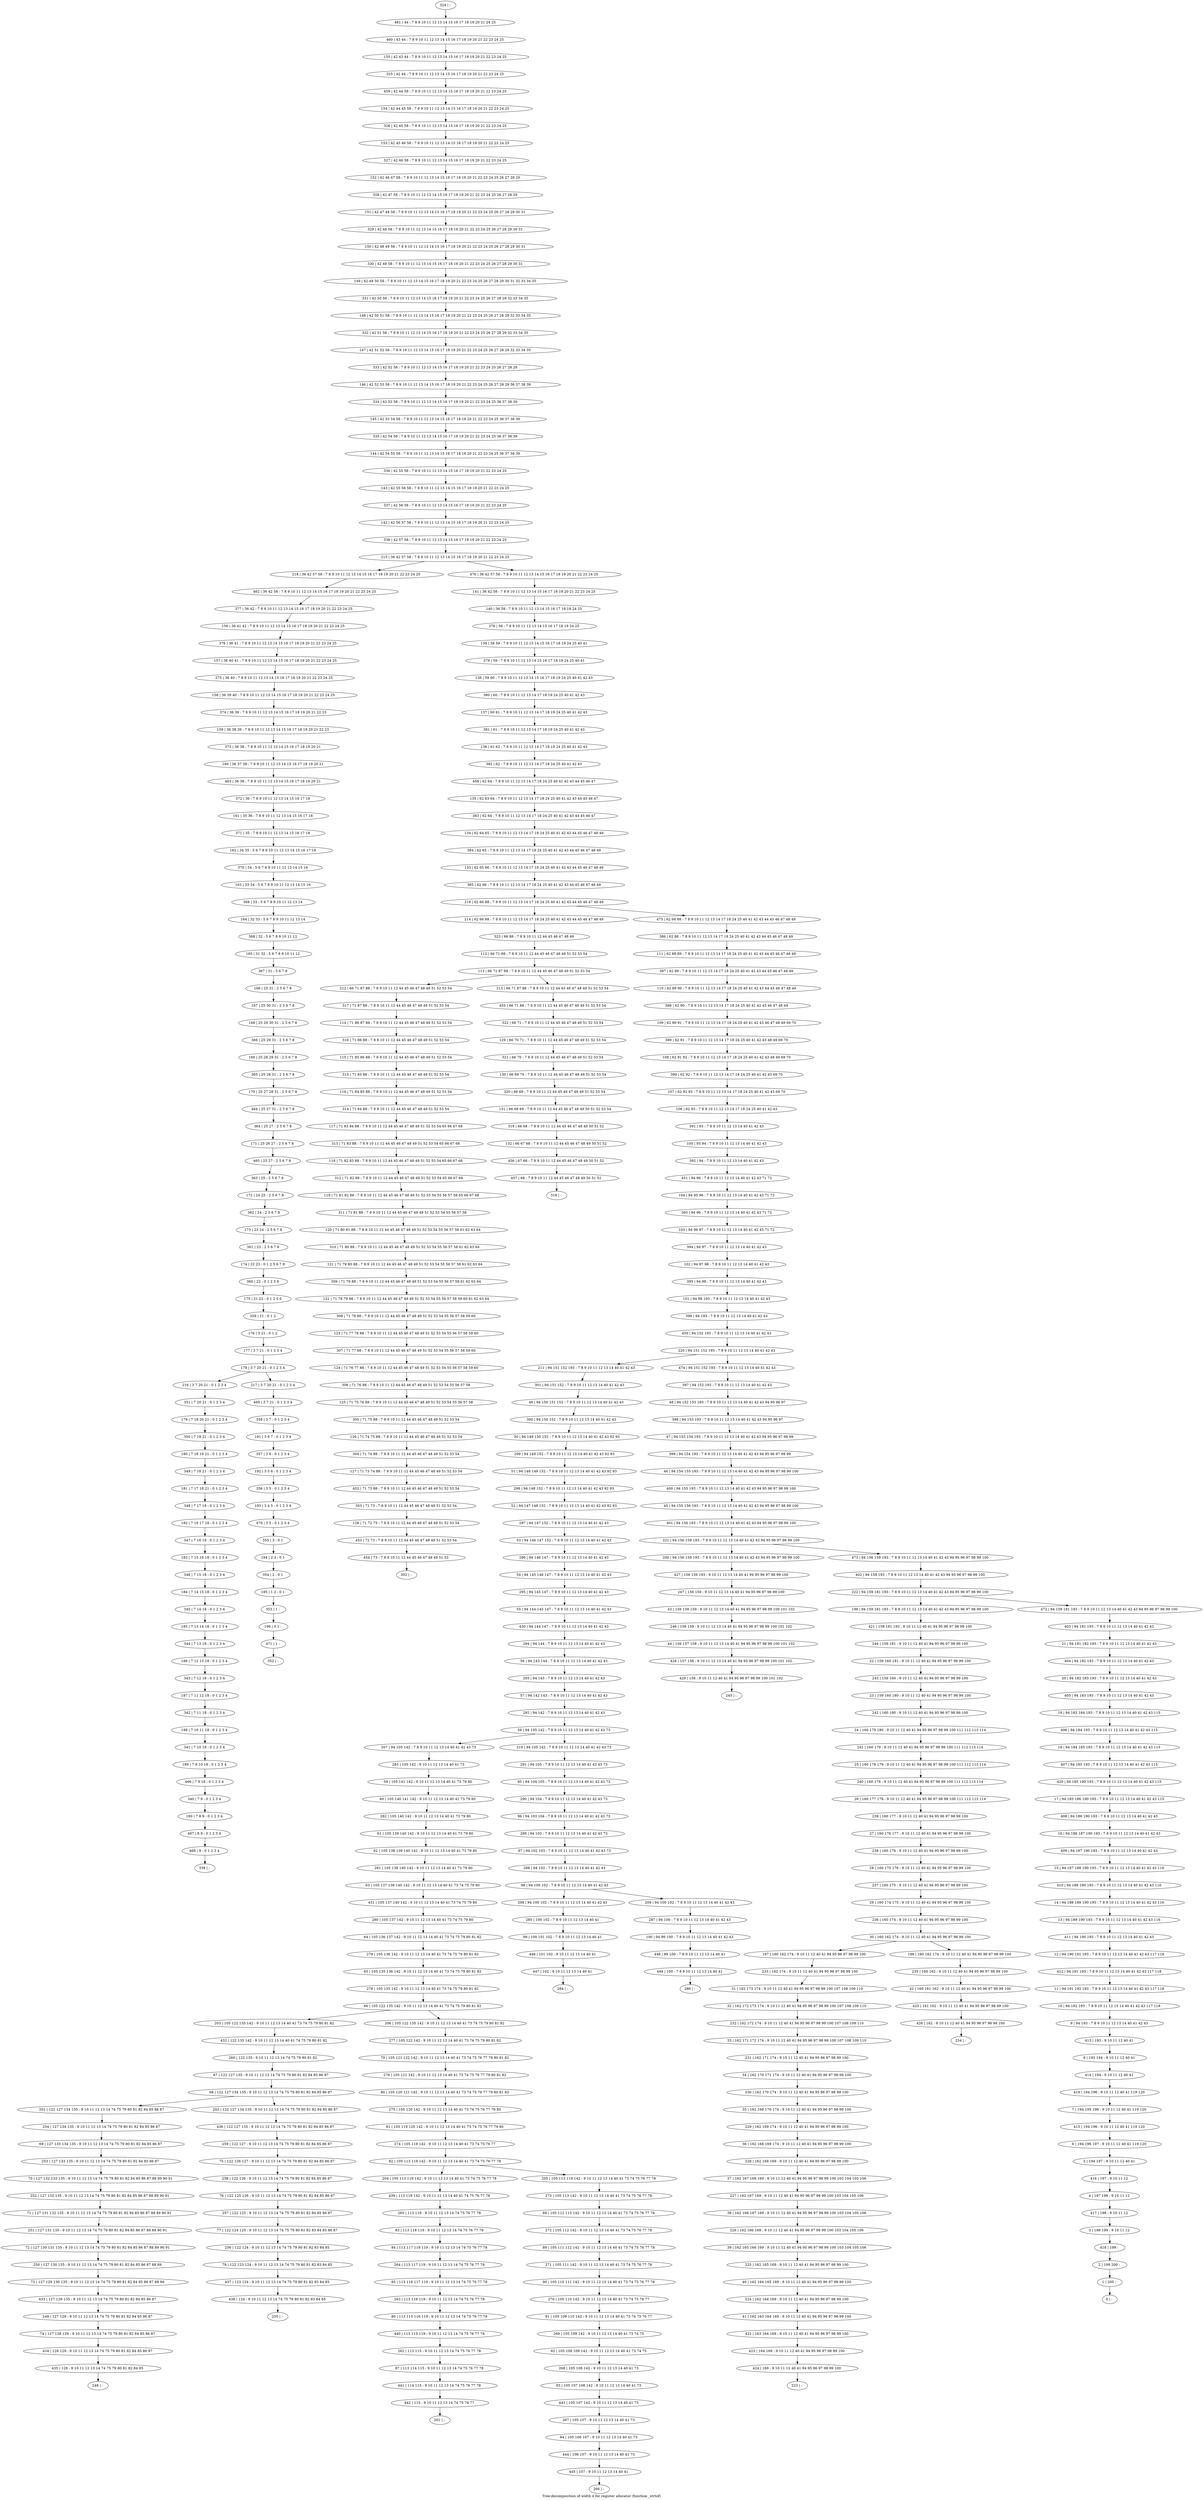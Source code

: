 digraph G {
graph [label="Tree-decomposition of width 4 for register allocator (function _strtof)"]
0[label="0 | : "];
1[label="1 | 200 : "];
2[label="2 | 199 200 : "];
3[label="3 | 198 199 : 9 10 11 12 "];
4[label="4 | 197 198 : 9 10 11 12 "];
5[label="5 | 194 197 : 9 10 11 12 40 41 "];
6[label="6 | 194 196 197 : 9 10 11 12 40 41 119 120 "];
7[label="7 | 194 195 196 : 9 10 11 12 40 41 119 120 "];
8[label="8 | 193 194 : 9 10 11 12 40 41 "];
9[label="9 | 94 193 : 7 8 9 10 11 12 13 14 40 41 42 43 "];
10[label="10 | 94 192 193 : 7 8 9 10 11 12 13 14 40 41 42 43 117 118 "];
11[label="11 | 94 191 192 193 : 7 8 9 10 11 12 13 14 40 41 42 43 117 118 "];
12[label="12 | 94 190 191 193 : 7 8 9 10 11 12 13 14 40 41 42 43 117 118 "];
13[label="13 | 94 189 190 193 : 7 8 9 10 11 12 13 14 40 41 42 43 116 "];
14[label="14 | 94 188 189 190 193 : 7 8 9 10 11 12 13 14 40 41 42 43 116 "];
15[label="15 | 94 187 188 190 193 : 7 8 9 10 11 12 13 14 40 41 42 43 116 "];
16[label="16 | 94 186 187 190 193 : 7 8 9 10 11 12 13 14 40 41 42 43 "];
17[label="17 | 94 185 186 190 193 : 7 8 9 10 11 12 13 14 40 41 42 43 115 "];
18[label="18 | 94 184 185 193 : 7 8 9 10 11 12 13 14 40 41 42 43 115 "];
19[label="19 | 94 183 184 193 : 7 8 9 10 11 12 13 14 40 41 42 43 115 "];
20[label="20 | 94 182 183 193 : 7 8 9 10 11 12 13 14 40 41 42 43 "];
21[label="21 | 94 181 182 193 : 7 8 9 10 11 12 13 14 40 41 42 43 "];
22[label="22 | 159 160 181 : 9 10 11 12 40 41 94 95 96 97 98 99 100 "];
23[label="23 | 159 160 180 : 9 10 11 12 40 41 94 95 96 97 98 99 100 "];
24[label="24 | 160 179 180 : 9 10 11 12 40 41 94 95 96 97 98 99 100 111 112 113 114 "];
25[label="25 | 160 178 179 : 9 10 11 12 40 41 94 95 96 97 98 99 100 111 112 113 114 "];
26[label="26 | 160 177 178 : 9 10 11 12 40 41 94 95 96 97 98 99 100 111 112 113 114 "];
27[label="27 | 160 176 177 : 9 10 11 12 40 41 94 95 96 97 98 99 100 "];
28[label="28 | 160 175 176 : 9 10 11 12 40 41 94 95 96 97 98 99 100 "];
29[label="29 | 160 174 175 : 9 10 11 12 40 41 94 95 96 97 98 99 100 "];
30[label="30 | 160 162 174 : 9 10 11 12 40 41 94 95 96 97 98 99 100 "];
31[label="31 | 162 173 174 : 9 10 11 12 40 41 94 95 96 97 98 99 100 107 108 109 110 "];
32[label="32 | 162 172 173 174 : 9 10 11 12 40 41 94 95 96 97 98 99 100 107 108 109 110 "];
33[label="33 | 162 171 172 174 : 9 10 11 12 40 41 94 95 96 97 98 99 100 107 108 109 110 "];
34[label="34 | 162 170 171 174 : 9 10 11 12 40 41 94 95 96 97 98 99 100 "];
35[label="35 | 162 169 170 174 : 9 10 11 12 40 41 94 95 96 97 98 99 100 "];
36[label="36 | 162 168 169 174 : 9 10 11 12 40 41 94 95 96 97 98 99 100 "];
37[label="37 | 162 167 168 169 : 9 10 11 12 40 41 94 95 96 97 98 99 100 103 104 105 106 "];
38[label="38 | 162 166 167 169 : 9 10 11 12 40 41 94 95 96 97 98 99 100 103 104 105 106 "];
39[label="39 | 162 165 166 169 : 9 10 11 12 40 41 94 95 96 97 98 99 100 103 104 105 106 "];
40[label="40 | 162 164 165 169 : 9 10 11 12 40 41 94 95 96 97 98 99 100 "];
41[label="41 | 162 163 164 169 : 9 10 11 12 40 41 94 95 96 97 98 99 100 "];
42[label="42 | 160 161 162 : 9 10 11 12 40 41 94 95 96 97 98 99 100 "];
43[label="43 | 156 158 159 : 9 10 11 12 13 14 40 41 94 95 96 97 98 99 100 101 102 "];
44[label="44 | 156 157 158 : 9 10 11 12 13 14 40 41 94 95 96 97 98 99 100 101 102 "];
45[label="45 | 94 155 156 193 : 7 8 9 10 11 12 13 14 40 41 42 43 94 95 96 97 98 99 100 "];
46[label="46 | 94 154 155 193 : 7 8 9 10 11 12 13 14 40 41 42 43 94 95 96 97 98 99 100 "];
47[label="47 | 94 153 154 193 : 7 8 9 10 11 12 13 14 40 41 42 43 94 95 96 97 98 99 "];
48[label="48 | 94 152 153 193 : 7 8 9 10 11 12 13 14 40 41 42 43 94 95 96 97 "];
49[label="49 | 94 150 151 152 : 7 8 9 10 11 12 13 14 40 41 42 43 "];
50[label="50 | 94 149 150 152 : 7 8 9 10 11 12 13 14 40 41 42 43 92 93 "];
51[label="51 | 94 148 149 152 : 7 8 9 10 11 12 13 14 40 41 42 43 92 93 "];
52[label="52 | 94 147 148 152 : 7 8 9 10 11 12 13 14 40 41 42 43 92 93 "];
53[label="53 | 94 146 147 152 : 7 8 9 10 11 12 13 14 40 41 42 43 "];
54[label="54 | 94 145 146 147 : 7 8 9 10 11 12 13 14 40 41 42 43 "];
55[label="55 | 94 144 145 147 : 7 8 9 10 11 12 13 14 40 41 42 43 "];
56[label="56 | 94 143 144 : 7 8 9 10 11 12 13 14 40 41 42 43 "];
57[label="57 | 94 142 143 : 7 8 9 10 11 12 13 14 40 41 42 43 "];
58[label="58 | 94 105 142 : 7 8 9 10 11 12 13 14 40 41 42 43 73 "];
59[label="59 | 105 141 142 : 9 10 11 12 13 14 40 41 73 79 80 "];
60[label="60 | 105 140 141 142 : 9 10 11 12 13 14 40 41 73 79 80 "];
61[label="61 | 105 139 140 142 : 9 10 11 12 13 14 40 41 73 79 80 "];
62[label="62 | 105 138 139 140 142 : 9 10 11 12 13 14 40 41 73 79 80 "];
63[label="63 | 105 137 138 140 142 : 9 10 11 12 13 14 40 41 73 74 75 79 80 "];
64[label="64 | 105 136 137 142 : 9 10 11 12 13 14 40 41 73 74 75 79 80 81 82 "];
65[label="65 | 105 135 136 142 : 9 10 11 12 13 14 40 41 73 74 75 79 80 81 82 "];
66[label="66 | 105 122 135 142 : 9 10 11 12 13 14 40 41 73 74 75 79 80 81 82 "];
67[label="67 | 122 127 135 : 9 10 11 12 13 14 74 75 79 80 81 82 84 85 86 87 "];
68[label="68 | 122 127 134 135 : 9 10 11 12 13 14 74 75 79 80 81 82 84 85 86 87 "];
69[label="69 | 127 133 134 135 : 9 10 11 12 13 14 74 75 79 80 81 82 84 85 86 87 "];
70[label="70 | 127 132 133 135 : 9 10 11 12 13 14 74 75 79 80 81 82 84 85 86 87 88 89 90 91 "];
71[label="71 | 127 131 132 135 : 9 10 11 12 13 14 74 75 79 80 81 82 84 85 86 87 88 89 90 91 "];
72[label="72 | 127 130 131 135 : 9 10 11 12 13 14 74 75 79 80 81 82 84 85 86 87 88 89 90 91 "];
73[label="73 | 127 129 130 135 : 9 10 11 12 13 14 74 75 79 80 81 82 84 85 86 87 88 89 "];
74[label="74 | 127 128 129 : 9 10 11 12 13 14 74 75 79 80 81 82 84 85 86 87 "];
75[label="75 | 122 126 127 : 9 10 11 12 13 14 74 75 79 80 81 82 84 85 86 87 "];
76[label="76 | 122 125 126 : 9 10 11 12 13 14 74 75 79 80 81 82 84 85 86 87 "];
77[label="77 | 122 124 125 : 9 10 11 12 13 14 74 75 79 80 81 82 83 84 85 86 87 "];
78[label="78 | 122 123 124 : 9 10 11 12 13 14 74 75 79 80 81 82 83 84 85 "];
79[label="79 | 105 121 122 142 : 9 10 11 12 13 14 40 41 73 74 75 76 77 79 80 81 82 "];
80[label="80 | 105 120 121 142 : 9 10 11 12 13 14 40 41 73 74 75 76 77 79 80 81 82 "];
81[label="81 | 105 119 120 142 : 9 10 11 12 13 14 40 41 73 74 75 76 77 79 80 "];
82[label="82 | 105 113 119 142 : 9 10 11 12 13 14 40 41 73 74 75 76 77 78 "];
83[label="83 | 113 118 119 : 9 10 11 12 13 14 74 75 76 77 78 "];
84[label="84 | 113 117 118 119 : 9 10 11 12 13 14 74 75 76 77 78 "];
85[label="85 | 113 116 117 119 : 9 10 11 12 13 14 74 75 76 77 78 "];
86[label="86 | 113 115 116 119 : 9 10 11 12 13 14 74 75 76 77 78 "];
87[label="87 | 113 114 115 : 9 10 11 12 13 14 74 75 76 77 78 "];
88[label="88 | 105 112 113 142 : 9 10 11 12 13 14 40 41 73 74 75 76 77 78 "];
89[label="89 | 105 111 112 142 : 9 10 11 12 13 14 40 41 73 74 75 76 77 78 "];
90[label="90 | 105 110 111 142 : 9 10 11 12 13 14 40 41 73 74 75 76 77 78 "];
91[label="91 | 105 109 110 142 : 9 10 11 12 13 14 40 41 73 74 75 76 77 "];
92[label="92 | 105 108 109 142 : 9 10 11 12 13 14 40 41 73 74 75 "];
93[label="93 | 105 107 108 142 : 9 10 11 12 13 14 40 41 73 "];
94[label="94 | 105 106 107 : 9 10 11 12 13 14 40 41 73 "];
95[label="95 | 94 104 105 : 7 8 9 10 11 12 13 14 40 41 42 43 73 "];
96[label="96 | 94 103 104 : 7 8 9 10 11 12 13 14 40 41 42 43 73 "];
97[label="97 | 94 102 103 : 7 8 9 10 11 12 13 14 40 41 42 43 73 "];
98[label="98 | 94 100 102 : 7 8 9 10 11 12 13 14 40 41 42 43 "];
99[label="99 | 100 101 102 : 7 8 9 10 11 12 13 14 40 41 "];
100[label="100 | 94 99 100 : 7 8 9 10 11 12 13 14 40 41 42 43 "];
101[label="101 | 94 98 193 : 7 8 9 10 11 12 13 14 40 41 42 43 "];
102[label="102 | 94 97 98 : 7 8 9 10 11 12 13 14 40 41 42 43 "];
103[label="103 | 94 96 97 : 7 8 9 10 11 12 13 14 40 41 42 43 71 72 "];
104[label="104 | 94 95 96 : 7 8 9 10 11 12 13 14 40 41 42 43 71 72 "];
105[label="105 | 93 94 : 7 8 9 10 11 12 13 14 40 41 42 43 "];
106[label="106 | 62 93 : 7 8 9 10 11 12 13 14 17 18 24 25 40 41 42 43 "];
107[label="107 | 62 92 93 : 7 8 9 10 11 12 13 14 17 18 24 25 40 41 42 43 69 70 "];
108[label="108 | 62 91 92 : 7 8 9 10 11 12 13 14 17 18 24 25 40 41 42 43 48 49 69 70 "];
109[label="109 | 62 90 91 : 7 8 9 10 11 12 13 14 17 18 24 25 40 41 42 43 46 47 48 49 69 70 "];
110[label="110 | 62 89 90 : 7 8 9 10 11 12 13 14 17 18 24 25 40 41 42 43 44 45 46 47 48 49 "];
111[label="111 | 62 88 89 : 7 8 9 10 11 12 13 14 17 18 24 25 40 41 42 43 44 45 46 47 48 49 "];
112[label="112 | 66 71 88 : 7 8 9 10 11 12 44 45 46 47 48 49 51 52 53 54 "];
113[label="113 | 66 71 87 88 : 7 8 9 10 11 12 44 45 46 47 48 49 51 52 53 54 "];
114[label="114 | 71 86 87 88 : 7 8 9 10 11 12 44 45 46 47 48 49 51 52 53 54 "];
115[label="115 | 71 85 86 88 : 7 8 9 10 11 12 44 45 46 47 48 49 51 52 53 54 "];
116[label="116 | 71 84 85 88 : 7 8 9 10 11 12 44 45 46 47 48 49 51 52 53 54 "];
117[label="117 | 71 83 84 88 : 7 8 9 10 11 12 44 45 46 47 48 49 51 52 53 54 65 66 67 68 "];
118[label="118 | 71 82 83 88 : 7 8 9 10 11 12 44 45 46 47 48 49 51 52 53 54 65 66 67 68 "];
119[label="119 | 71 81 82 88 : 7 8 9 10 11 12 44 45 46 47 48 49 51 52 53 54 55 56 57 58 65 66 67 68 "];
120[label="120 | 71 80 81 88 : 7 8 9 10 11 12 44 45 46 47 48 49 51 52 53 54 55 56 57 58 61 62 63 64 "];
121[label="121 | 71 79 80 88 : 7 8 9 10 11 12 44 45 46 47 48 49 51 52 53 54 55 56 57 58 61 62 63 64 "];
122[label="122 | 71 78 79 88 : 7 8 9 10 11 12 44 45 46 47 48 49 51 52 53 54 55 56 57 58 59 60 61 62 63 64 "];
123[label="123 | 71 77 78 88 : 7 8 9 10 11 12 44 45 46 47 48 49 51 52 53 54 55 56 57 58 59 60 "];
124[label="124 | 71 76 77 88 : 7 8 9 10 11 12 44 45 46 47 48 49 51 52 53 54 55 56 57 58 59 60 "];
125[label="125 | 71 75 76 88 : 7 8 9 10 11 12 44 45 46 47 48 49 51 52 53 54 55 56 57 58 "];
126[label="126 | 71 74 75 88 : 7 8 9 10 11 12 44 45 46 47 48 49 51 52 53 54 "];
127[label="127 | 71 73 74 88 : 7 8 9 10 11 12 44 45 46 47 48 49 51 52 53 54 "];
128[label="128 | 71 72 73 : 7 8 9 10 11 12 44 45 46 47 48 49 51 52 53 54 "];
129[label="129 | 66 70 71 : 7 8 9 10 11 12 44 45 46 47 48 49 51 52 53 54 "];
130[label="130 | 66 69 70 : 7 8 9 10 11 12 44 45 46 47 48 49 51 52 53 54 "];
131[label="131 | 66 68 69 : 7 8 9 10 11 12 44 45 46 47 48 49 50 51 52 53 54 "];
132[label="132 | 66 67 68 : 7 8 9 10 11 12 44 45 46 47 48 49 50 51 52 "];
133[label="133 | 62 65 66 : 7 8 9 10 11 12 13 14 17 18 24 25 40 41 42 43 44 45 46 47 48 49 "];
134[label="134 | 62 64 65 : 7 8 9 10 11 12 13 14 17 18 24 25 40 41 42 43 44 45 46 47 48 49 "];
135[label="135 | 62 63 64 : 7 8 9 10 11 12 13 14 17 18 24 25 40 41 42 43 44 45 46 47 "];
136[label="136 | 61 62 : 7 8 9 10 11 12 13 14 17 18 19 24 25 40 41 42 43 "];
137[label="137 | 60 61 : 7 8 9 10 11 12 13 14 17 18 19 24 25 40 41 42 43 "];
138[label="138 | 59 60 : 7 8 9 10 11 12 13 14 15 16 17 18 19 24 25 40 41 42 43 "];
139[label="139 | 58 59 : 7 8 9 10 11 12 13 14 15 16 17 18 19 24 25 40 41 "];
140[label="140 | 36 58 : 7 8 9 10 11 12 13 14 15 16 17 18 19 24 25 "];
141[label="141 | 36 42 58 : 7 8 9 10 11 12 13 14 15 16 17 18 19 20 21 22 23 24 25 "];
142[label="142 | 42 56 57 58 : 7 8 9 10 11 12 13 14 15 16 17 18 19 20 21 22 23 24 25 "];
143[label="143 | 42 55 56 58 : 7 8 9 10 11 12 13 14 15 16 17 18 19 20 21 22 23 24 25 "];
144[label="144 | 42 54 55 58 : 7 8 9 10 11 12 13 14 15 16 17 18 19 20 21 22 23 24 25 36 37 38 39 "];
145[label="145 | 42 53 54 58 : 7 8 9 10 11 12 13 14 15 16 17 18 19 20 21 22 23 24 25 36 37 38 39 "];
146[label="146 | 42 52 53 58 : 7 8 9 10 11 12 13 14 15 16 17 18 19 20 21 22 23 24 25 26 27 28 29 36 37 38 39 "];
147[label="147 | 42 51 52 58 : 7 8 9 10 11 12 13 14 15 16 17 18 19 20 21 22 23 24 25 26 27 28 29 32 33 34 35 "];
148[label="148 | 42 50 51 58 : 7 8 9 10 11 12 13 14 15 16 17 18 19 20 21 22 23 24 25 26 27 28 29 32 33 34 35 "];
149[label="149 | 42 49 50 58 : 7 8 9 10 11 12 13 14 15 16 17 18 19 20 21 22 23 24 25 26 27 28 29 30 31 32 33 34 35 "];
150[label="150 | 42 48 49 58 : 7 8 9 10 11 12 13 14 15 16 17 18 19 20 21 22 23 24 25 26 27 28 29 30 31 "];
151[label="151 | 42 47 48 58 : 7 8 9 10 11 12 13 14 15 16 17 18 19 20 21 22 23 24 25 26 27 28 29 30 31 "];
152[label="152 | 42 46 47 58 : 7 8 9 10 11 12 13 14 15 16 17 18 19 20 21 22 23 24 25 26 27 28 29 "];
153[label="153 | 42 45 46 58 : 7 8 9 10 11 12 13 14 15 16 17 18 19 20 21 22 23 24 25 "];
154[label="154 | 42 44 45 58 : 7 8 9 10 11 12 13 14 15 16 17 18 19 20 21 22 23 24 25 "];
155[label="155 | 42 43 44 : 7 8 9 10 11 12 13 14 15 16 17 18 19 20 21 22 23 24 25 "];
156[label="156 | 36 41 42 : 7 8 9 10 11 12 13 14 15 16 17 18 19 20 21 22 23 24 25 "];
157[label="157 | 36 40 41 : 7 8 9 10 11 12 13 14 15 16 17 18 19 20 21 22 23 24 25 "];
158[label="158 | 36 39 40 : 7 8 9 10 11 12 13 14 15 16 17 18 19 20 21 22 23 24 25 "];
159[label="159 | 36 38 39 : 7 8 9 10 11 12 13 14 15 16 17 18 19 20 21 22 23 "];
160[label="160 | 36 37 38 : 7 8 9 10 11 12 13 14 15 16 17 18 19 20 21 "];
161[label="161 | 35 36 : 7 8 9 10 11 12 13 14 15 16 17 18 "];
162[label="162 | 34 35 : 5 6 7 8 9 10 11 12 13 14 15 16 17 18 "];
163[label="163 | 33 34 : 5 6 7 8 9 10 11 12 13 14 15 16 "];
164[label="164 | 32 33 : 5 6 7 8 9 10 11 12 13 14 "];
165[label="165 | 31 32 : 5 6 7 8 9 10 11 12 "];
166[label="166 | 25 31 : 2 5 6 7 8 "];
167[label="167 | 25 30 31 : 2 5 6 7 8 "];
168[label="168 | 25 29 30 31 : 2 5 6 7 8 "];
169[label="169 | 25 28 29 31 : 2 5 6 7 8 "];
170[label="170 | 25 27 28 31 : 2 5 6 7 8 "];
171[label="171 | 25 26 27 : 2 5 6 7 8 "];
172[label="172 | 24 25 : 2 5 6 7 8 "];
173[label="173 | 23 24 : 2 5 6 7 8 "];
174[label="174 | 22 23 : 0 1 2 5 6 7 8 "];
175[label="175 | 21 22 : 0 1 2 5 6 "];
176[label="176 | 3 21 : 0 1 2 "];
177[label="177 | 3 7 21 : 0 1 2 3 4 "];
178[label="178 | 3 7 20 21 : 0 1 2 3 4 "];
179[label="179 | 7 19 20 21 : 0 1 2 3 4 "];
180[label="180 | 7 18 19 21 : 0 1 2 3 4 "];
181[label="181 | 7 17 18 21 : 0 1 2 3 4 "];
182[label="182 | 7 16 17 18 : 0 1 2 3 4 "];
183[label="183 | 7 15 16 18 : 0 1 2 3 4 "];
184[label="184 | 7 14 15 18 : 0 1 2 3 4 "];
185[label="185 | 7 13 14 18 : 0 1 2 3 4 "];
186[label="186 | 7 12 13 18 : 0 1 2 3 4 "];
187[label="187 | 7 11 12 18 : 0 1 2 3 4 "];
188[label="188 | 7 10 11 18 : 0 1 2 3 4 "];
189[label="189 | 7 9 10 18 : 0 1 2 3 4 "];
190[label="190 | 7 8 9 : 0 1 2 3 4 "];
191[label="191 | 3 6 7 : 0 1 2 3 4 "];
192[label="192 | 3 5 6 : 0 1 2 3 4 "];
193[label="193 | 3 4 5 : 0 1 2 3 4 "];
194[label="194 | 2 3 : 0 1 "];
195[label="195 | 1 2 : 0 1 "];
196[label="196 | 0 1 : "];
197[label="197 | 160 162 174 : 9 10 11 12 40 41 94 95 96 97 98 99 100 "];
198[label="198 | 160 162 174 : 9 10 11 12 40 41 94 95 96 97 98 99 100 "];
199[label="199 | 94 159 181 193 : 7 8 9 10 11 12 13 14 40 41 42 43 94 95 96 97 98 99 100 "];
200[label="200 | 94 156 159 193 : 7 8 9 10 11 12 13 14 40 41 42 43 94 95 96 97 98 99 100 "];
201[label="201 | 122 127 134 135 : 9 10 11 12 13 14 74 75 79 80 81 82 84 85 86 87 "];
202[label="202 | 122 127 134 135 : 9 10 11 12 13 14 74 75 79 80 81 82 84 85 86 87 "];
203[label="203 | 105 122 135 142 : 9 10 11 12 13 14 40 41 73 74 75 79 80 81 82 "];
204[label="204 | 105 113 119 142 : 9 10 11 12 13 14 40 41 73 74 75 76 77 78 "];
205[label="205 | 105 113 119 142 : 9 10 11 12 13 14 40 41 73 74 75 76 77 78 "];
206[label="206 | 105 122 135 142 : 9 10 11 12 13 14 40 41 73 74 75 79 80 81 82 "];
207[label="207 | 94 105 142 : 7 8 9 10 11 12 13 14 40 41 42 43 73 "];
208[label="208 | 94 100 102 : 7 8 9 10 11 12 13 14 40 41 42 43 "];
209[label="209 | 94 100 102 : 7 8 9 10 11 12 13 14 40 41 42 43 "];
210[label="210 | 94 105 142 : 7 8 9 10 11 12 13 14 40 41 42 43 73 "];
211[label="211 | 94 151 152 193 : 7 8 9 10 11 12 13 14 40 41 42 43 "];
212[label="212 | 66 71 87 88 : 7 8 9 10 11 12 44 45 46 47 48 49 51 52 53 54 "];
213[label="213 | 66 71 87 88 : 7 8 9 10 11 12 44 45 46 47 48 49 51 52 53 54 "];
214[label="214 | 62 66 88 : 7 8 9 10 11 12 13 14 17 18 24 25 40 41 42 43 44 45 46 47 48 49 "];
215[label="215 | 36 42 57 58 : 7 8 9 10 11 12 13 14 15 16 17 18 19 20 21 22 23 24 25 "];
216[label="216 | 3 7 20 21 : 0 1 2 3 4 "];
217[label="217 | 3 7 20 21 : 0 1 2 3 4 "];
218[label="218 | 36 42 57 58 : 7 8 9 10 11 12 13 14 15 16 17 18 19 20 21 22 23 24 25 "];
219[label="219 | 62 66 88 : 7 8 9 10 11 12 13 14 17 18 24 25 40 41 42 43 44 45 46 47 48 49 "];
220[label="220 | 94 151 152 193 : 7 8 9 10 11 12 13 14 40 41 42 43 "];
221[label="221 | 94 156 159 193 : 7 8 9 10 11 12 13 14 40 41 42 43 94 95 96 97 98 99 100 "];
222[label="222 | 94 159 181 193 : 7 8 9 10 11 12 13 14 40 41 42 43 94 95 96 97 98 99 100 "];
223[label="223 | : "];
224[label="224 | 162 164 169 : 9 10 11 12 40 41 94 95 96 97 98 99 100 "];
225[label="225 | 162 165 169 : 9 10 11 12 40 41 94 95 96 97 98 99 100 "];
226[label="226 | 162 166 169 : 9 10 11 12 40 41 94 95 96 97 98 99 100 103 104 105 106 "];
227[label="227 | 162 167 169 : 9 10 11 12 40 41 94 95 96 97 98 99 100 103 104 105 106 "];
228[label="228 | 162 168 169 : 9 10 11 12 40 41 94 95 96 97 98 99 100 "];
229[label="229 | 162 169 174 : 9 10 11 12 40 41 94 95 96 97 98 99 100 "];
230[label="230 | 162 170 174 : 9 10 11 12 40 41 94 95 96 97 98 99 100 "];
231[label="231 | 162 171 174 : 9 10 11 12 40 41 94 95 96 97 98 99 100 "];
232[label="232 | 162 172 174 : 9 10 11 12 40 41 94 95 96 97 98 99 100 107 108 109 110 "];
233[label="233 | 162 174 : 9 10 11 12 40 41 94 95 96 97 98 99 100 "];
234[label="234 | : "];
235[label="235 | 160 162 : 9 10 11 12 40 41 94 95 96 97 98 99 100 "];
236[label="236 | 160 174 : 9 10 11 12 40 41 94 95 96 97 98 99 100 "];
237[label="237 | 160 175 : 9 10 11 12 40 41 94 95 96 97 98 99 100 "];
238[label="238 | 160 176 : 9 10 11 12 40 41 94 95 96 97 98 99 100 "];
239[label="239 | 160 177 : 9 10 11 12 40 41 94 95 96 97 98 99 100 "];
240[label="240 | 160 178 : 9 10 11 12 40 41 94 95 96 97 98 99 100 111 112 113 114 "];
241[label="241 | 160 179 : 9 10 11 12 40 41 94 95 96 97 98 99 100 111 112 113 114 "];
242[label="242 | 160 180 : 9 10 11 12 40 41 94 95 96 97 98 99 100 "];
243[label="243 | 159 160 : 9 10 11 12 40 41 94 95 96 97 98 99 100 "];
244[label="244 | 159 181 : 9 10 11 12 40 41 94 95 96 97 98 99 100 "];
245[label="245 | : "];
246[label="246 | 156 158 : 9 10 11 12 13 14 40 41 94 95 96 97 98 99 100 101 102 "];
247[label="247 | 156 159 : 9 10 11 12 13 14 40 41 94 95 96 97 98 99 100 "];
248[label="248 | : "];
249[label="249 | 127 129 : 9 10 11 12 13 14 74 75 79 80 81 82 84 85 86 87 "];
250[label="250 | 127 130 135 : 9 10 11 12 13 14 74 75 79 80 81 82 84 85 86 87 88 89 "];
251[label="251 | 127 131 135 : 9 10 11 12 13 14 74 75 79 80 81 82 84 85 86 87 88 89 90 91 "];
252[label="252 | 127 132 135 : 9 10 11 12 13 14 74 75 79 80 81 82 84 85 86 87 88 89 90 91 "];
253[label="253 | 127 133 135 : 9 10 11 12 13 14 74 75 79 80 81 82 84 85 86 87 "];
254[label="254 | 127 134 135 : 9 10 11 12 13 14 74 75 79 80 81 82 84 85 86 87 "];
255[label="255 | : "];
256[label="256 | 122 124 : 9 10 11 12 13 14 74 75 79 80 81 82 83 84 85 "];
257[label="257 | 122 125 : 9 10 11 12 13 14 74 75 79 80 81 82 84 85 86 87 "];
258[label="258 | 122 126 : 9 10 11 12 13 14 74 75 79 80 81 82 84 85 86 87 "];
259[label="259 | 122 127 : 9 10 11 12 13 14 74 75 79 80 81 82 84 85 86 87 "];
260[label="260 | 122 135 : 9 10 11 12 13 14 74 75 79 80 81 82 "];
261[label="261 | : "];
262[label="262 | 113 115 : 9 10 11 12 13 14 74 75 76 77 78 "];
263[label="263 | 113 116 119 : 9 10 11 12 13 14 74 75 76 77 78 "];
264[label="264 | 113 117 119 : 9 10 11 12 13 14 74 75 76 77 78 "];
265[label="265 | 113 119 : 9 10 11 12 13 14 74 75 76 77 78 "];
266[label="266 | : "];
267[label="267 | 105 107 : 9 10 11 12 13 14 40 41 73 "];
268[label="268 | 105 108 142 : 9 10 11 12 13 14 40 41 73 "];
269[label="269 | 105 109 142 : 9 10 11 12 13 14 40 41 73 74 75 "];
270[label="270 | 105 110 142 : 9 10 11 12 13 14 40 41 73 74 75 76 77 "];
271[label="271 | 105 111 142 : 9 10 11 12 13 14 40 41 73 74 75 76 77 78 "];
272[label="272 | 105 112 142 : 9 10 11 12 13 14 40 41 73 74 75 76 77 78 "];
273[label="273 | 105 113 142 : 9 10 11 12 13 14 40 41 73 74 75 76 77 78 "];
274[label="274 | 105 119 142 : 9 10 11 12 13 14 40 41 73 74 75 76 77 "];
275[label="275 | 105 120 142 : 9 10 11 12 13 14 40 41 73 74 75 76 77 79 80 "];
276[label="276 | 105 121 142 : 9 10 11 12 13 14 40 41 73 74 75 76 77 79 80 81 82 "];
277[label="277 | 105 122 142 : 9 10 11 12 13 14 40 41 73 74 75 79 80 81 82 "];
278[label="278 | 105 135 142 : 9 10 11 12 13 14 40 41 73 74 75 79 80 81 82 "];
279[label="279 | 105 136 142 : 9 10 11 12 13 14 40 41 73 74 75 79 80 81 82 "];
280[label="280 | 105 137 142 : 9 10 11 12 13 14 40 41 73 74 75 79 80 "];
281[label="281 | 105 138 140 142 : 9 10 11 12 13 14 40 41 73 79 80 "];
282[label="282 | 105 140 142 : 9 10 11 12 13 14 40 41 73 79 80 "];
283[label="283 | 105 142 : 9 10 11 12 13 14 40 41 73 "];
284[label="284 | : "];
285[label="285 | 100 102 : 7 8 9 10 11 12 13 14 40 41 "];
286[label="286 | : "];
287[label="287 | 94 100 : 7 8 9 10 11 12 13 14 40 41 42 43 "];
288[label="288 | 94 102 : 7 8 9 10 11 12 13 14 40 41 42 43 "];
289[label="289 | 94 103 : 7 8 9 10 11 12 13 14 40 41 42 43 73 "];
290[label="290 | 94 104 : 7 8 9 10 11 12 13 14 40 41 42 43 73 "];
291[label="291 | 94 105 : 7 8 9 10 11 12 13 14 40 41 42 43 73 "];
292[label="292 | 94 142 : 7 8 9 10 11 12 13 14 40 41 42 43 "];
293[label="293 | 94 143 : 7 8 9 10 11 12 13 14 40 41 42 43 "];
294[label="294 | 94 144 : 7 8 9 10 11 12 13 14 40 41 42 43 "];
295[label="295 | 94 145 147 : 7 8 9 10 11 12 13 14 40 41 42 43 "];
296[label="296 | 94 146 147 : 7 8 9 10 11 12 13 14 40 41 42 43 "];
297[label="297 | 94 147 152 : 7 8 9 10 11 12 13 14 40 41 42 43 "];
298[label="298 | 94 148 152 : 7 8 9 10 11 12 13 14 40 41 42 43 92 93 "];
299[label="299 | 94 149 152 : 7 8 9 10 11 12 13 14 40 41 42 43 92 93 "];
300[label="300 | 94 150 152 : 7 8 9 10 11 12 13 14 40 41 42 43 "];
301[label="301 | 94 151 152 : 7 8 9 10 11 12 13 14 40 41 42 43 "];
302[label="302 | : "];
303[label="303 | 71 73 : 7 8 9 10 11 12 44 45 46 47 48 49 51 52 53 54 "];
304[label="304 | 71 74 88 : 7 8 9 10 11 12 44 45 46 47 48 49 51 52 53 54 "];
305[label="305 | 71 75 88 : 7 8 9 10 11 12 44 45 46 47 48 49 51 52 53 54 "];
306[label="306 | 71 76 88 : 7 8 9 10 11 12 44 45 46 47 48 49 51 52 53 54 55 56 57 58 "];
307[label="307 | 71 77 88 : 7 8 9 10 11 12 44 45 46 47 48 49 51 52 53 54 55 56 57 58 59 60 "];
308[label="308 | 71 78 88 : 7 8 9 10 11 12 44 45 46 47 48 49 51 52 53 54 55 56 57 58 59 60 "];
309[label="309 | 71 79 88 : 7 8 9 10 11 12 44 45 46 47 48 49 51 52 53 54 55 56 57 58 61 62 63 64 "];
310[label="310 | 71 80 88 : 7 8 9 10 11 12 44 45 46 47 48 49 51 52 53 54 55 56 57 58 61 62 63 64 "];
311[label="311 | 71 81 88 : 7 8 9 10 11 12 44 45 46 47 48 49 51 52 53 54 55 56 57 58 "];
312[label="312 | 71 82 88 : 7 8 9 10 11 12 44 45 46 47 48 49 51 52 53 54 65 66 67 68 "];
313[label="313 | 71 83 88 : 7 8 9 10 11 12 44 45 46 47 48 49 51 52 53 54 65 66 67 68 "];
314[label="314 | 71 84 88 : 7 8 9 10 11 12 44 45 46 47 48 49 51 52 53 54 "];
315[label="315 | 71 85 88 : 7 8 9 10 11 12 44 45 46 47 48 49 51 52 53 54 "];
316[label="316 | 71 86 88 : 7 8 9 10 11 12 44 45 46 47 48 49 51 52 53 54 "];
317[label="317 | 71 87 88 : 7 8 9 10 11 12 44 45 46 47 48 49 51 52 53 54 "];
318[label="318 | : "];
319[label="319 | 66 68 : 7 8 9 10 11 12 44 45 46 47 48 49 50 51 52 "];
320[label="320 | 66 69 : 7 8 9 10 11 12 44 45 46 47 48 49 51 52 53 54 "];
321[label="321 | 66 70 : 7 8 9 10 11 12 44 45 46 47 48 49 51 52 53 54 "];
322[label="322 | 66 71 : 7 8 9 10 11 12 44 45 46 47 48 49 51 52 53 54 "];
323[label="323 | 66 88 : 7 8 9 10 11 12 44 45 46 47 48 49 "];
324[label="324 | : "];
325[label="325 | 42 44 : 7 8 9 10 11 12 13 14 15 16 17 18 19 20 21 22 23 24 25 "];
326[label="326 | 42 45 58 : 7 8 9 10 11 12 13 14 15 16 17 18 19 20 21 22 23 24 25 "];
327[label="327 | 42 46 58 : 7 8 9 10 11 12 13 14 15 16 17 18 19 20 21 22 23 24 25 "];
328[label="328 | 42 47 58 : 7 8 9 10 11 12 13 14 15 16 17 18 19 20 21 22 23 24 25 26 27 28 29 "];
329[label="329 | 42 48 58 : 7 8 9 10 11 12 13 14 15 16 17 18 19 20 21 22 23 24 25 26 27 28 29 30 31 "];
330[label="330 | 42 49 58 : 7 8 9 10 11 12 13 14 15 16 17 18 19 20 21 22 23 24 25 26 27 28 29 30 31 "];
331[label="331 | 42 50 58 : 7 8 9 10 11 12 13 14 15 16 17 18 19 20 21 22 23 24 25 26 27 28 29 32 33 34 35 "];
332[label="332 | 42 51 58 : 7 8 9 10 11 12 13 14 15 16 17 18 19 20 21 22 23 24 25 26 27 28 29 32 33 34 35 "];
333[label="333 | 42 52 58 : 7 8 9 10 11 12 13 14 15 16 17 18 19 20 21 22 23 24 25 26 27 28 29 "];
334[label="334 | 42 53 58 : 7 8 9 10 11 12 13 14 15 16 17 18 19 20 21 22 23 24 25 36 37 38 39 "];
335[label="335 | 42 54 58 : 7 8 9 10 11 12 13 14 15 16 17 18 19 20 21 22 23 24 25 36 37 38 39 "];
336[label="336 | 42 55 58 : 7 8 9 10 11 12 13 14 15 16 17 18 19 20 21 22 23 24 25 "];
337[label="337 | 42 56 58 : 7 8 9 10 11 12 13 14 15 16 17 18 19 20 21 22 23 24 25 "];
338[label="338 | 42 57 58 : 7 8 9 10 11 12 13 14 15 16 17 18 19 20 21 22 23 24 25 "];
339[label="339 | : "];
340[label="340 | 7 9 : 0 1 2 3 4 "];
341[label="341 | 7 10 18 : 0 1 2 3 4 "];
342[label="342 | 7 11 18 : 0 1 2 3 4 "];
343[label="343 | 7 12 18 : 0 1 2 3 4 "];
344[label="344 | 7 13 18 : 0 1 2 3 4 "];
345[label="345 | 7 14 18 : 0 1 2 3 4 "];
346[label="346 | 7 15 18 : 0 1 2 3 4 "];
347[label="347 | 7 16 18 : 0 1 2 3 4 "];
348[label="348 | 7 17 18 : 0 1 2 3 4 "];
349[label="349 | 7 18 21 : 0 1 2 3 4 "];
350[label="350 | 7 19 21 : 0 1 2 3 4 "];
351[label="351 | 7 20 21 : 0 1 2 3 4 "];
352[label="352 | : "];
353[label="353 | 1 : "];
354[label="354 | 2 : 0 1 "];
355[label="355 | 3 : 0 1 "];
356[label="356 | 3 5 : 0 1 2 3 4 "];
357[label="357 | 3 6 : 0 1 2 3 4 "];
358[label="358 | 3 7 : 0 1 2 3 4 "];
359[label="359 | 21 : 0 1 2 "];
360[label="360 | 22 : 0 1 2 5 6 "];
361[label="361 | 23 : 2 5 6 7 8 "];
362[label="362 | 24 : 2 5 6 7 8 "];
363[label="363 | 25 : 2 5 6 7 8 "];
364[label="364 | 25 27 : 2 5 6 7 8 "];
365[label="365 | 25 28 31 : 2 5 6 7 8 "];
366[label="366 | 25 29 31 : 2 5 6 7 8 "];
367[label="367 | 31 : 5 6 7 8 "];
368[label="368 | 32 : 5 6 7 8 9 10 11 12 "];
369[label="369 | 33 : 5 6 7 8 9 10 11 12 13 14 "];
370[label="370 | 34 : 5 6 7 8 9 10 11 12 13 14 15 16 "];
371[label="371 | 35 : 7 8 9 10 11 12 13 14 15 16 17 18 "];
372[label="372 | 36 : 7 8 9 10 11 12 13 14 15 16 17 18 "];
373[label="373 | 36 38 : 7 8 9 10 11 12 13 14 15 16 17 18 19 20 21 "];
374[label="374 | 36 39 : 7 8 9 10 11 12 13 14 15 16 17 18 19 20 21 22 23 "];
375[label="375 | 36 40 : 7 8 9 10 11 12 13 14 15 16 17 18 19 20 21 22 23 24 25 "];
376[label="376 | 36 41 : 7 8 9 10 11 12 13 14 15 16 17 18 19 20 21 22 23 24 25 "];
377[label="377 | 36 42 : 7 8 9 10 11 12 13 14 15 16 17 18 19 20 21 22 23 24 25 "];
378[label="378 | 58 : 7 8 9 10 11 12 13 14 15 16 17 18 19 24 25 "];
379[label="379 | 59 : 7 8 9 10 11 12 13 14 15 16 17 18 19 24 25 40 41 "];
380[label="380 | 60 : 7 8 9 10 11 12 13 14 17 18 19 24 25 40 41 42 43 "];
381[label="381 | 61 : 7 8 9 10 11 12 13 14 17 18 19 24 25 40 41 42 43 "];
382[label="382 | 62 : 7 8 9 10 11 12 13 14 17 18 24 25 40 41 42 43 "];
383[label="383 | 62 64 : 7 8 9 10 11 12 13 14 17 18 24 25 40 41 42 43 44 45 46 47 "];
384[label="384 | 62 65 : 7 8 9 10 11 12 13 14 17 18 24 25 40 41 42 43 44 45 46 47 48 49 "];
385[label="385 | 62 66 : 7 8 9 10 11 12 13 14 17 18 24 25 40 41 42 43 44 45 46 47 48 49 "];
386[label="386 | 62 88 : 7 8 9 10 11 12 13 14 17 18 24 25 40 41 42 43 44 45 46 47 48 49 "];
387[label="387 | 62 89 : 7 8 9 10 11 12 13 14 17 18 24 25 40 41 42 43 44 45 46 47 48 49 "];
388[label="388 | 62 90 : 7 8 9 10 11 12 13 14 17 18 24 25 40 41 42 43 46 47 48 49 "];
389[label="389 | 62 91 : 7 8 9 10 11 12 13 14 17 18 24 25 40 41 42 43 48 49 69 70 "];
390[label="390 | 62 92 : 7 8 9 10 11 12 13 14 17 18 24 25 40 41 42 43 69 70 "];
391[label="391 | 93 : 7 8 9 10 11 12 13 14 40 41 42 43 "];
392[label="392 | 94 : 7 8 9 10 11 12 13 14 40 41 42 43 "];
393[label="393 | 94 96 : 7 8 9 10 11 12 13 14 40 41 42 43 71 72 "];
394[label="394 | 94 97 : 7 8 9 10 11 12 13 14 40 41 42 43 "];
395[label="395 | 94 98 : 7 8 9 10 11 12 13 14 40 41 42 43 "];
396[label="396 | 94 193 : 7 8 9 10 11 12 13 14 40 41 42 43 "];
397[label="397 | 94 152 193 : 7 8 9 10 11 12 13 14 40 41 42 43 "];
398[label="398 | 94 153 193 : 7 8 9 10 11 12 13 14 40 41 42 43 94 95 96 97 "];
399[label="399 | 94 154 193 : 7 8 9 10 11 12 13 14 40 41 42 43 94 95 96 97 98 99 "];
400[label="400 | 94 155 193 : 7 8 9 10 11 12 13 14 40 41 42 43 94 95 96 97 98 99 100 "];
401[label="401 | 94 156 193 : 7 8 9 10 11 12 13 14 40 41 42 43 94 95 96 97 98 99 100 "];
402[label="402 | 94 159 193 : 7 8 9 10 11 12 13 14 40 41 42 43 94 95 96 97 98 99 100 "];
403[label="403 | 94 181 193 : 7 8 9 10 11 12 13 14 40 41 42 43 "];
404[label="404 | 94 182 193 : 7 8 9 10 11 12 13 14 40 41 42 43 "];
405[label="405 | 94 183 193 : 7 8 9 10 11 12 13 14 40 41 42 43 "];
406[label="406 | 94 184 193 : 7 8 9 10 11 12 13 14 40 41 42 43 115 "];
407[label="407 | 94 185 193 : 7 8 9 10 11 12 13 14 40 41 42 43 115 "];
408[label="408 | 94 186 190 193 : 7 8 9 10 11 12 13 14 40 41 42 43 "];
409[label="409 | 94 187 190 193 : 7 8 9 10 11 12 13 14 40 41 42 43 "];
410[label="410 | 94 188 190 193 : 7 8 9 10 11 12 13 14 40 41 42 43 116 "];
411[label="411 | 94 190 193 : 7 8 9 10 11 12 13 14 40 41 42 43 "];
412[label="412 | 94 191 193 : 7 8 9 10 11 12 13 14 40 41 42 43 117 118 "];
413[label="413 | 193 : 9 10 11 12 40 41 "];
414[label="414 | 194 : 9 10 11 12 40 41 "];
415[label="415 | 194 196 : 9 10 11 12 40 41 119 120 "];
416[label="416 | 197 : 9 10 11 12 "];
417[label="417 | 198 : 9 10 11 12 "];
418[label="418 | 199 : "];
419[label="419 | 194 196 : 9 10 11 12 40 41 119 120 "];
420[label="420 | 94 185 190 193 : 7 8 9 10 11 12 13 14 40 41 42 43 115 "];
421[label="421 | 159 181 193 : 9 10 11 12 40 41 94 95 96 97 98 99 100 "];
422[label="422 | 163 164 169 : 9 10 11 12 40 41 94 95 96 97 98 99 100 "];
423[label="423 | 164 169 : 9 10 11 12 40 41 94 95 96 97 98 99 100 "];
424[label="424 | 169 : 9 10 11 12 40 41 94 95 96 97 98 99 100 "];
425[label="425 | 161 162 : 9 10 11 12 40 41 94 95 96 97 98 99 100 "];
426[label="426 | 162 : 9 10 11 12 40 41 94 95 96 97 98 99 100 "];
427[label="427 | 156 159 193 : 9 10 11 12 13 14 40 41 94 95 96 97 98 99 100 "];
428[label="428 | 157 158 : 9 10 11 12 13 14 40 41 94 95 96 97 98 99 100 101 102 "];
429[label="429 | 158 : 9 10 11 12 40 41 94 95 96 97 98 99 100 101 102 "];
430[label="430 | 94 144 147 : 7 8 9 10 11 12 13 14 40 41 42 43 "];
431[label="431 | 105 137 140 142 : 9 10 11 12 13 14 40 41 73 74 75 79 80 "];
432[label="432 | 122 135 142 : 9 10 11 12 13 14 40 41 74 75 79 80 81 82 "];
433[label="433 | 127 129 135 : 9 10 11 12 13 14 74 75 79 80 81 82 84 85 86 87 "];
434[label="434 | 128 129 : 9 10 11 12 13 14 74 75 79 80 81 82 84 85 86 87 "];
435[label="435 | 129 : 9 10 11 12 13 14 74 75 79 80 81 82 84 85 "];
436[label="436 | 122 127 135 : 9 10 11 12 13 14 74 75 79 80 81 82 84 85 86 87 "];
437[label="437 | 123 124 : 9 10 11 12 13 14 74 75 79 80 81 82 83 84 85 "];
438[label="438 | 124 : 9 10 11 12 13 14 74 75 79 80 81 82 83 84 85 "];
439[label="439 | 113 119 142 : 9 10 11 12 13 14 40 41 74 75 76 77 78 "];
440[label="440 | 113 115 119 : 9 10 11 12 13 14 74 75 76 77 78 "];
441[label="441 | 114 115 : 9 10 11 12 13 14 74 75 76 77 78 "];
442[label="442 | 115 : 9 10 11 12 13 14 74 75 76 77 "];
443[label="443 | 105 107 142 : 9 10 11 12 13 14 40 41 73 "];
444[label="444 | 106 107 : 9 10 11 12 13 14 40 41 73 "];
445[label="445 | 107 : 9 10 11 12 13 14 40 41 "];
446[label="446 | 101 102 : 9 10 11 12 13 14 40 41 "];
447[label="447 | 102 : 9 10 11 12 13 14 40 41 "];
448[label="448 | 99 100 : 7 8 9 10 11 12 13 14 40 41 "];
449[label="449 | 100 : 7 8 9 10 11 12 13 14 40 41 "];
450[label="450 | 94 152 193 : 7 8 9 10 11 12 13 14 40 41 42 43 "];
451[label="451 | 94 96 : 7 8 9 10 11 12 13 14 40 41 42 43 71 72 "];
452[label="452 | 71 73 88 : 7 8 9 10 11 12 44 45 46 47 48 49 51 52 53 54 "];
453[label="453 | 72 73 : 7 8 9 10 11 12 44 45 46 47 48 49 51 52 53 54 "];
454[label="454 | 73 : 7 8 9 10 11 12 44 45 46 47 48 49 51 52 "];
455[label="455 | 66 71 88 : 7 8 9 10 11 12 44 45 46 47 48 49 51 52 53 54 "];
456[label="456 | 67 68 : 7 8 9 10 11 12 44 45 46 47 48 49 50 51 52 "];
457[label="457 | 68 : 7 8 9 10 11 12 44 45 46 47 48 49 50 51 52 "];
458[label="458 | 62 64 : 7 8 9 10 11 12 13 14 17 18 24 25 40 41 42 43 44 45 46 47 "];
459[label="459 | 42 44 58 : 7 8 9 10 11 12 13 14 15 16 17 18 19 20 21 22 23 24 25 "];
460[label="460 | 43 44 : 7 8 9 10 11 12 13 14 15 16 17 18 19 20 21 22 23 24 25 "];
461[label="461 | 44 : 7 8 9 10 11 12 13 14 15 16 17 18 19 20 21 24 25 "];
462[label="462 | 36 42 58 : 7 8 9 10 11 12 13 14 15 16 17 18 19 20 21 22 23 24 25 "];
463[label="463 | 36 38 : 7 8 9 10 11 12 13 14 15 16 17 18 19 20 21 "];
464[label="464 | 25 27 31 : 2 5 6 7 8 "];
465[label="465 | 25 27 : 2 5 6 7 8 "];
466[label="466 | 7 9 18 : 0 1 2 3 4 "];
467[label="467 | 8 9 : 0 1 2 3 4 "];
468[label="468 | 9 : 0 1 2 3 4 "];
469[label="469 | 3 7 21 : 0 1 2 3 4 "];
470[label="470 | 3 5 : 0 1 2 3 4 "];
471[label="471 | 1 : "];
472[label="472 | 94 159 181 193 : 7 8 9 10 11 12 13 14 40 41 42 43 94 95 96 97 98 99 100 "];
473[label="473 | 94 156 159 193 : 7 8 9 10 11 12 13 14 40 41 42 43 94 95 96 97 98 99 100 "];
474[label="474 | 94 151 152 193 : 7 8 9 10 11 12 13 14 40 41 42 43 "];
475[label="475 | 62 66 88 : 7 8 9 10 11 12 13 14 17 18 24 25 40 41 42 43 44 45 46 47 48 49 "];
476[label="476 | 36 42 57 58 : 7 8 9 10 11 12 13 14 15 16 17 18 19 20 21 22 23 24 25 "];
31->32 ;
59->60 ;
61->62 ;
67->68 ;
83->84 ;
112->113 ;
166->167 ;
167->168 ;
176->177 ;
177->178 ;
30->197 ;
30->198 ;
68->201 ;
68->202 ;
66->203 ;
82->204 ;
82->205 ;
66->206 ;
58->207 ;
98->208 ;
98->209 ;
58->210 ;
113->212 ;
113->213 ;
178->216 ;
178->217 ;
224->41 ;
40->224 ;
225->40 ;
39->225 ;
226->39 ;
38->226 ;
227->38 ;
37->227 ;
228->37 ;
36->228 ;
229->36 ;
35->229 ;
230->35 ;
34->230 ;
231->34 ;
33->231 ;
232->33 ;
32->232 ;
233->31 ;
197->233 ;
235->42 ;
198->235 ;
236->30 ;
29->236 ;
237->29 ;
28->237 ;
238->28 ;
27->238 ;
239->27 ;
26->239 ;
240->26 ;
25->240 ;
241->25 ;
24->241 ;
242->24 ;
23->242 ;
243->23 ;
22->243 ;
244->22 ;
246->44 ;
43->246 ;
247->43 ;
249->74 ;
250->73 ;
72->250 ;
251->72 ;
71->251 ;
252->71 ;
70->252 ;
253->70 ;
69->253 ;
254->69 ;
201->254 ;
256->78 ;
77->256 ;
257->77 ;
76->257 ;
258->76 ;
75->258 ;
259->75 ;
260->67 ;
262->87 ;
263->86 ;
85->263 ;
264->85 ;
84->264 ;
265->83 ;
267->94 ;
268->93 ;
92->268 ;
269->92 ;
91->269 ;
270->91 ;
90->270 ;
271->90 ;
89->271 ;
272->89 ;
88->272 ;
273->88 ;
205->273 ;
274->82 ;
81->274 ;
275->81 ;
80->275 ;
276->80 ;
79->276 ;
277->79 ;
206->277 ;
278->66 ;
65->278 ;
279->65 ;
64->279 ;
280->64 ;
281->63 ;
62->281 ;
282->61 ;
60->282 ;
283->59 ;
207->283 ;
285->99 ;
208->285 ;
287->100 ;
209->287 ;
288->98 ;
97->288 ;
289->97 ;
96->289 ;
290->96 ;
95->290 ;
291->95 ;
210->291 ;
292->58 ;
57->292 ;
293->57 ;
56->293 ;
294->56 ;
295->55 ;
54->295 ;
296->54 ;
53->296 ;
297->53 ;
52->297 ;
298->52 ;
51->298 ;
299->51 ;
50->299 ;
300->50 ;
49->300 ;
301->49 ;
211->301 ;
303->128 ;
304->127 ;
126->304 ;
305->126 ;
125->305 ;
306->125 ;
124->306 ;
307->124 ;
123->307 ;
308->123 ;
122->308 ;
309->122 ;
121->309 ;
310->121 ;
120->310 ;
311->120 ;
119->311 ;
312->119 ;
118->312 ;
313->118 ;
117->313 ;
314->117 ;
116->314 ;
315->116 ;
115->315 ;
316->115 ;
114->316 ;
317->114 ;
212->317 ;
319->132 ;
131->319 ;
320->131 ;
130->320 ;
321->130 ;
129->321 ;
322->129 ;
323->112 ;
214->323 ;
340->190 ;
341->189 ;
188->341 ;
342->188 ;
187->342 ;
343->187 ;
186->343 ;
344->186 ;
185->344 ;
345->185 ;
184->345 ;
346->184 ;
183->346 ;
347->183 ;
182->347 ;
348->182 ;
181->348 ;
349->181 ;
180->349 ;
350->180 ;
179->350 ;
351->179 ;
216->351 ;
353->196 ;
195->353 ;
354->195 ;
194->354 ;
355->194 ;
356->193 ;
192->356 ;
357->192 ;
191->357 ;
358->191 ;
359->176 ;
175->359 ;
360->175 ;
174->360 ;
361->174 ;
173->361 ;
362->173 ;
172->362 ;
363->172 ;
364->171 ;
365->170 ;
169->365 ;
366->169 ;
168->366 ;
367->166 ;
165->367 ;
368->165 ;
164->368 ;
369->164 ;
163->369 ;
370->163 ;
162->370 ;
371->162 ;
161->371 ;
372->161 ;
373->160 ;
159->373 ;
374->159 ;
158->374 ;
375->158 ;
157->375 ;
376->157 ;
156->376 ;
377->156 ;
421->244 ;
199->421 ;
41->422 ;
422->423 ;
424->223 ;
423->424 ;
42->425 ;
426->234 ;
425->426 ;
427->247 ;
200->427 ;
44->428 ;
429->245 ;
428->429 ;
430->294 ;
55->430 ;
431->280 ;
63->431 ;
432->260 ;
203->432 ;
433->249 ;
73->433 ;
74->434 ;
435->248 ;
434->435 ;
436->259 ;
202->436 ;
78->437 ;
438->255 ;
437->438 ;
439->265 ;
204->439 ;
440->262 ;
86->440 ;
87->441 ;
442->261 ;
441->442 ;
443->267 ;
93->443 ;
94->444 ;
445->266 ;
444->445 ;
99->446 ;
447->284 ;
446->447 ;
100->448 ;
449->286 ;
448->449 ;
452->303 ;
127->452 ;
128->453 ;
454->302 ;
453->454 ;
455->322 ;
213->455 ;
132->456 ;
457->318 ;
456->457 ;
462->377 ;
218->462 ;
463->372 ;
160->463 ;
464->364 ;
170->464 ;
465->363 ;
171->465 ;
466->340 ;
189->466 ;
190->467 ;
468->339 ;
467->468 ;
469->358 ;
217->469 ;
470->355 ;
193->470 ;
471->352 ;
196->471 ;
324->461 ;
461->460 ;
460->155 ;
155->325 ;
325->459 ;
459->154 ;
154->326 ;
326->153 ;
153->327 ;
327->152 ;
152->328 ;
328->151 ;
151->329 ;
329->150 ;
150->330 ;
330->149 ;
149->331 ;
331->148 ;
148->332 ;
332->147 ;
147->333 ;
333->146 ;
146->334 ;
334->145 ;
145->335 ;
335->144 ;
144->336 ;
336->143 ;
143->337 ;
337->142 ;
142->338 ;
338->215 ;
141->140 ;
140->378 ;
378->139 ;
139->379 ;
379->138 ;
138->380 ;
380->137 ;
137->381 ;
381->136 ;
136->382 ;
382->458 ;
458->135 ;
135->383 ;
383->134 ;
134->384 ;
384->133 ;
133->385 ;
385->219 ;
386->111 ;
111->387 ;
387->110 ;
110->388 ;
388->109 ;
109->389 ;
389->108 ;
108->390 ;
390->107 ;
107->106 ;
106->391 ;
391->105 ;
105->392 ;
392->451 ;
451->104 ;
104->393 ;
393->103 ;
103->394 ;
394->102 ;
102->395 ;
395->101 ;
101->396 ;
396->450 ;
450->220 ;
397->48 ;
48->398 ;
398->47 ;
47->399 ;
399->46 ;
46->400 ;
400->45 ;
45->401 ;
401->221 ;
402->222 ;
403->21 ;
21->404 ;
404->20 ;
20->405 ;
405->19 ;
19->406 ;
406->18 ;
18->407 ;
407->420 ;
420->17 ;
17->408 ;
408->16 ;
16->409 ;
409->15 ;
15->410 ;
410->14 ;
14->13 ;
13->411 ;
411->12 ;
12->412 ;
412->11 ;
11->10 ;
10->9 ;
9->413 ;
413->8 ;
8->414 ;
414->419 ;
419->7 ;
7->415 ;
415->6 ;
6->5 ;
5->416 ;
416->4 ;
4->417 ;
417->3 ;
3->418 ;
418->2 ;
2->1 ;
1->0 ;
472->403 ;
473->402 ;
474->397 ;
475->386 ;
476->141 ;
222->199 ;
222->472 ;
221->200 ;
221->473 ;
220->211 ;
220->474 ;
219->214 ;
219->475 ;
215->218 ;
215->476 ;
}
